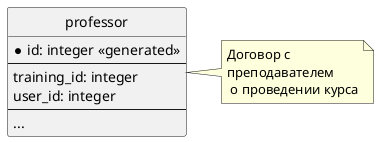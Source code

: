 @startuml "ER 2 professor"

skinparam linetype ortho
hide circle

entity professor {
    * id: integer <<generated>>
    --
    training_id: integer
    user_id: integer
    --
    ...
}

note right of professor: Договор с \nпреподавателем\n о проведении курса

@enduml
